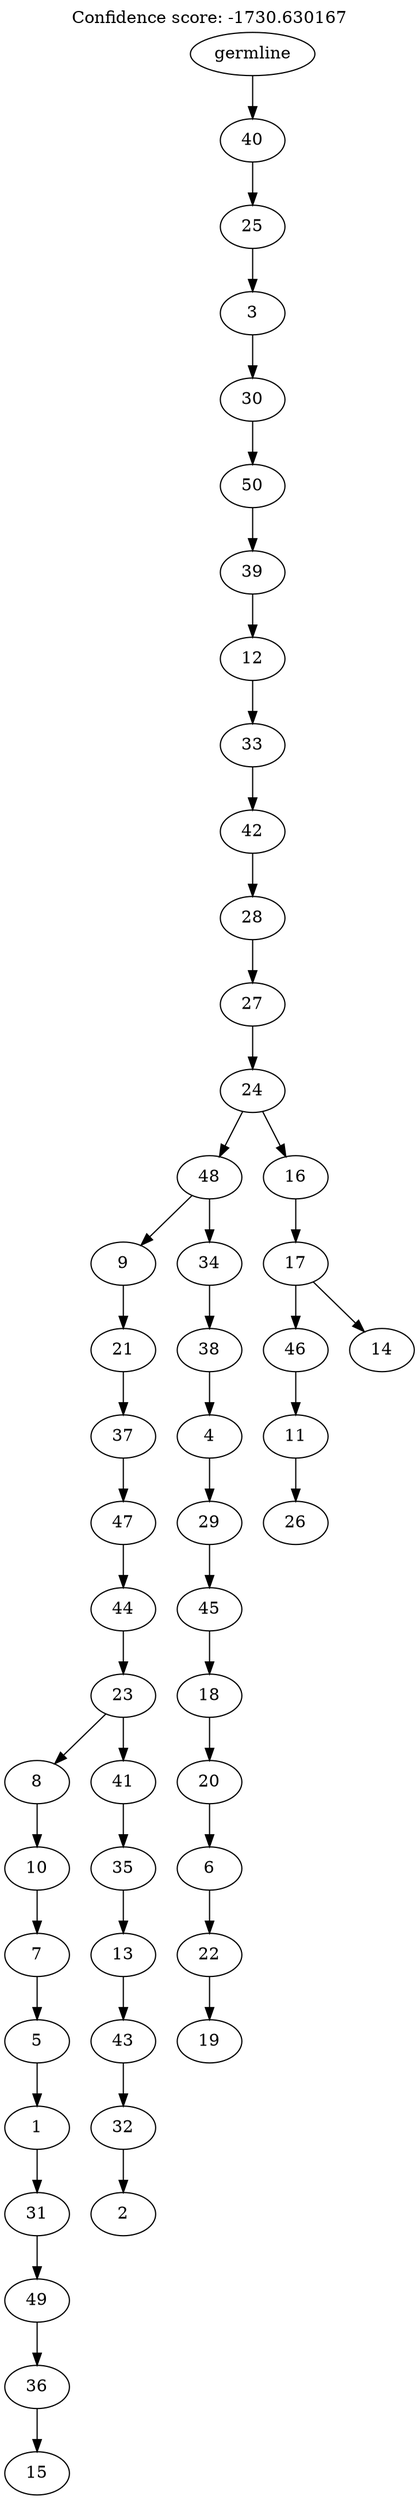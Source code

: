 digraph g {
	"49" -> "50";
	"50" [label="15"];
	"48" -> "49";
	"49" [label="36"];
	"47" -> "48";
	"48" [label="49"];
	"46" -> "47";
	"47" [label="31"];
	"45" -> "46";
	"46" [label="1"];
	"44" -> "45";
	"45" [label="5"];
	"43" -> "44";
	"44" [label="7"];
	"42" -> "43";
	"43" [label="10"];
	"40" -> "41";
	"41" [label="2"];
	"39" -> "40";
	"40" [label="32"];
	"38" -> "39";
	"39" [label="43"];
	"37" -> "38";
	"38" [label="13"];
	"36" -> "37";
	"37" [label="35"];
	"35" -> "36";
	"36" [label="41"];
	"35" -> "42";
	"42" [label="8"];
	"34" -> "35";
	"35" [label="23"];
	"33" -> "34";
	"34" [label="44"];
	"32" -> "33";
	"33" [label="47"];
	"31" -> "32";
	"32" [label="37"];
	"30" -> "31";
	"31" [label="21"];
	"28" -> "29";
	"29" [label="19"];
	"27" -> "28";
	"28" [label="22"];
	"26" -> "27";
	"27" [label="6"];
	"25" -> "26";
	"26" [label="20"];
	"24" -> "25";
	"25" [label="18"];
	"23" -> "24";
	"24" [label="45"];
	"22" -> "23";
	"23" [label="29"];
	"21" -> "22";
	"22" [label="4"];
	"20" -> "21";
	"21" [label="38"];
	"19" -> "20";
	"20" [label="34"];
	"19" -> "30";
	"30" [label="9"];
	"17" -> "18";
	"18" [label="26"];
	"16" -> "17";
	"17" [label="11"];
	"14" -> "15";
	"15" [label="14"];
	"14" -> "16";
	"16" [label="46"];
	"13" -> "14";
	"14" [label="17"];
	"12" -> "13";
	"13" [label="16"];
	"12" -> "19";
	"19" [label="48"];
	"11" -> "12";
	"12" [label="24"];
	"10" -> "11";
	"11" [label="27"];
	"9" -> "10";
	"10" [label="28"];
	"8" -> "9";
	"9" [label="42"];
	"7" -> "8";
	"8" [label="33"];
	"6" -> "7";
	"7" [label="12"];
	"5" -> "6";
	"6" [label="39"];
	"4" -> "5";
	"5" [label="50"];
	"3" -> "4";
	"4" [label="30"];
	"2" -> "3";
	"3" [label="3"];
	"1" -> "2";
	"2" [label="25"];
	"0" -> "1";
	"1" [label="40"];
	"0" [label="germline"];
	labelloc="t";
	label="Confidence score: -1730.630167";
}
